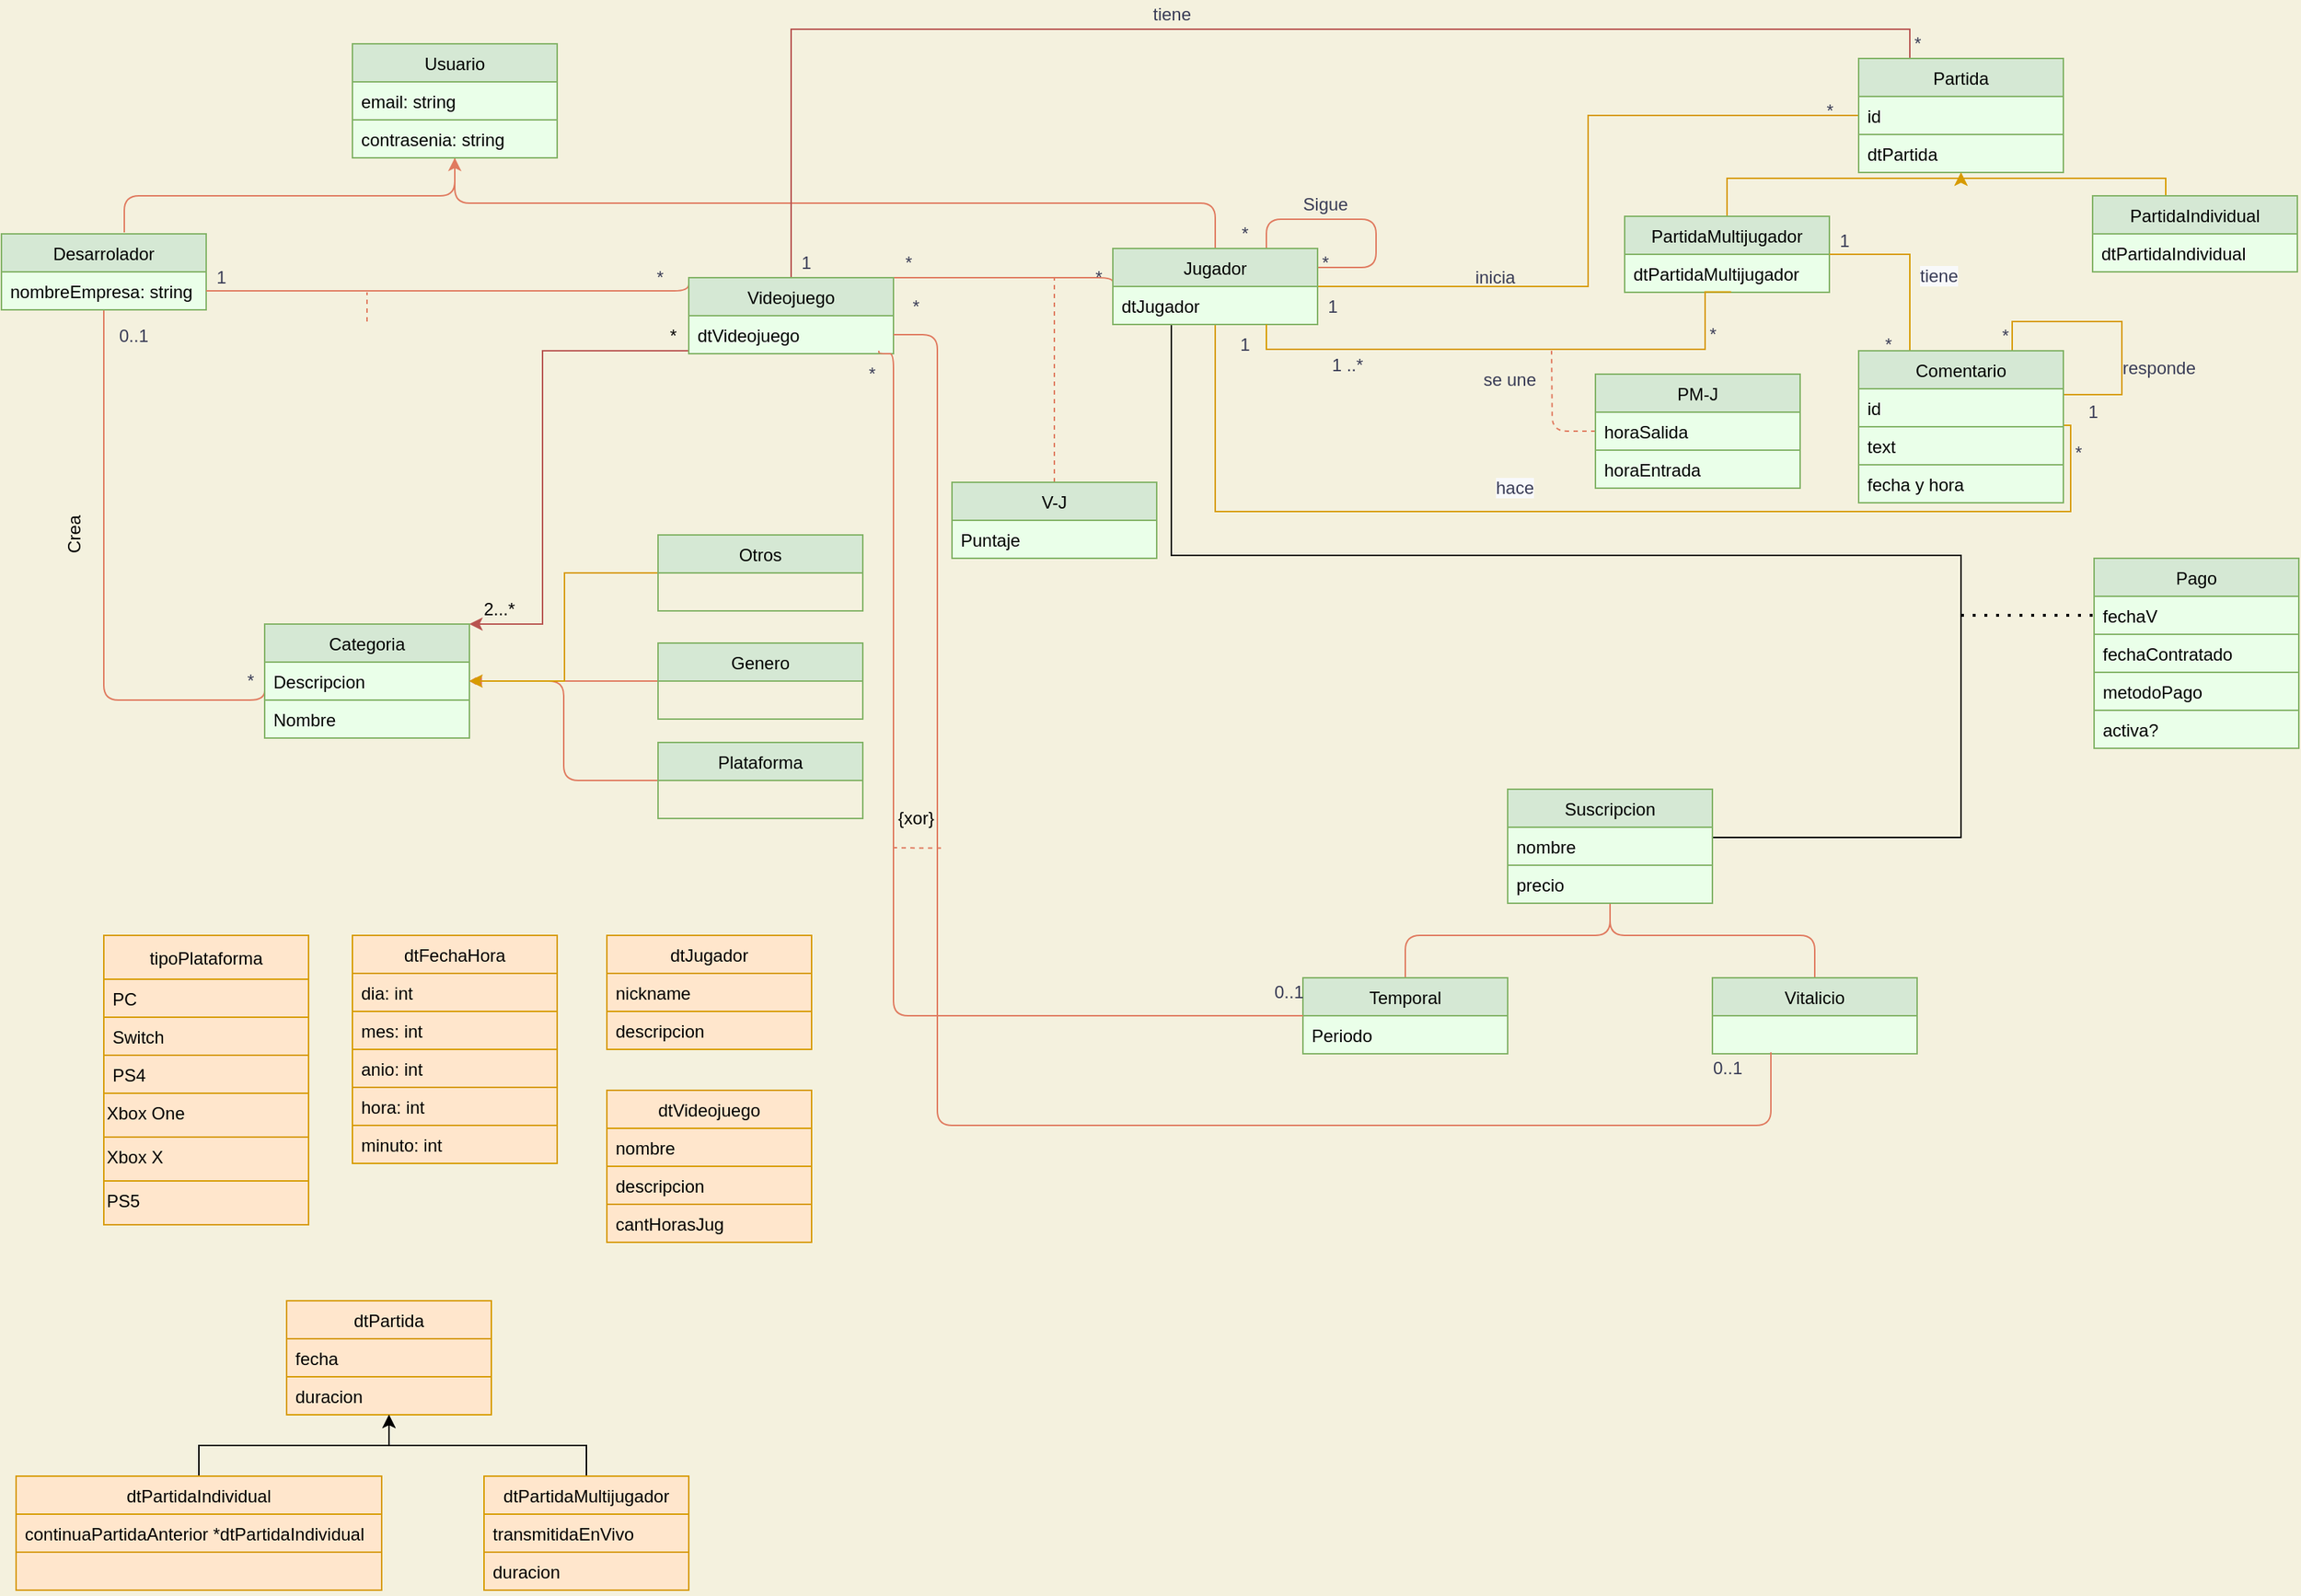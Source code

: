 <mxfile version="15.7.3" type="device"><diagram id="5rMK2NFQsByacrx3BSxv" name="Página-1"><mxGraphModel dx="1342" dy="2034" grid="1" gridSize="10" guides="1" tooltips="1" connect="1" arrows="1" fold="1" page="1" pageScale="1" pageWidth="827" pageHeight="1169" background="#F4F1DE" math="0" shadow="0"><root><mxCell id="0"/><mxCell id="1" parent="0"/><mxCell id="pQflvnEXA8_yFXpaHiAd-62" style="edgeStyle=orthogonalEdgeStyle;curved=0;rounded=1;sketch=0;orthogonalLoop=1;jettySize=auto;html=1;exitX=0.5;exitY=1;exitDx=0;exitDy=0;entryX=0.5;entryY=0;entryDx=0;entryDy=0;strokeColor=#E07A5F;fillColor=#F2CC8F;fontColor=#393C56;endArrow=none;endFill=0;" parent="1" source="pQflvnEXA8_yFXpaHiAd-64" target="pQflvnEXA8_yFXpaHiAd-70" edge="1"><mxGeometry relative="1" as="geometry"/></mxCell><mxCell id="pQflvnEXA8_yFXpaHiAd-63" style="edgeStyle=orthogonalEdgeStyle;curved=0;rounded=1;sketch=0;orthogonalLoop=1;jettySize=auto;html=1;exitX=0.5;exitY=1;exitDx=0;exitDy=0;entryX=0.6;entryY=-0.019;entryDx=0;entryDy=0;entryPerimeter=0;strokeColor=#E07A5F;fillColor=#F2CC8F;fontColor=#393C56;endArrow=none;endFill=0;startArrow=classic;startFill=1;" parent="1" source="pQflvnEXA8_yFXpaHiAd-64" target="pQflvnEXA8_yFXpaHiAd-73" edge="1"><mxGeometry relative="1" as="geometry"/></mxCell><mxCell id="pQflvnEXA8_yFXpaHiAd-64" value="Usuario" style="swimlane;fontStyle=0;childLayout=stackLayout;horizontal=1;startSize=26;fillColor=#d5e8d4;horizontalStack=0;resizeParent=1;resizeParentMax=0;resizeLast=0;collapsible=1;marginBottom=0;strokeColor=#82b366;" parent="1" vertex="1"><mxGeometry x="240" y="-70" width="140" height="78" as="geometry"/></mxCell><mxCell id="pQflvnEXA8_yFXpaHiAd-65" value="email: string" style="text;strokeColor=#82b366;fillColor=#EAFFE9;align=left;verticalAlign=top;spacingLeft=4;spacingRight=4;overflow=hidden;rotatable=0;points=[[0,0.5],[1,0.5]];portConstraint=eastwest;" parent="pQflvnEXA8_yFXpaHiAd-64" vertex="1"><mxGeometry y="26" width="140" height="26" as="geometry"/></mxCell><mxCell id="pQflvnEXA8_yFXpaHiAd-66" value="contrasenia: string" style="text;strokeColor=#82b366;fillColor=#EAFFE9;align=left;verticalAlign=top;spacingLeft=4;spacingRight=4;overflow=hidden;rotatable=0;points=[[0,0.5],[1,0.5]];portConstraint=eastwest;" parent="pQflvnEXA8_yFXpaHiAd-64" vertex="1"><mxGeometry y="52" width="140" height="26" as="geometry"/></mxCell><mxCell id="pQflvnEXA8_yFXpaHiAd-67" style="edgeStyle=orthogonalEdgeStyle;curved=0;rounded=1;sketch=0;orthogonalLoop=1;jettySize=auto;html=1;exitX=0.75;exitY=0;exitDx=0;exitDy=0;endArrow=none;endFill=0;strokeColor=#E07A5F;fillColor=#F2CC8F;fontColor=#393C56;entryX=1;entryY=0.25;entryDx=0;entryDy=0;" parent="1" source="pQflvnEXA8_yFXpaHiAd-70" target="pQflvnEXA8_yFXpaHiAd-70" edge="1"><mxGeometry relative="1" as="geometry"><mxPoint x="930" y="110" as="targetPoint"/><Array as="points"><mxPoint x="865" y="50"/><mxPoint x="940" y="50"/><mxPoint x="940" y="83"/></Array></mxGeometry></mxCell><mxCell id="pQflvnEXA8_yFXpaHiAd-68" style="edgeStyle=orthogonalEdgeStyle;curved=0;rounded=1;sketch=0;orthogonalLoop=1;jettySize=auto;html=1;exitX=0;exitY=0.5;exitDx=0;exitDy=0;entryX=1;entryY=0;entryDx=0;entryDy=0;endArrow=none;endFill=0;strokeColor=#E07A5F;fillColor=#F2CC8F;fontColor=#393C56;" parent="1" source="pQflvnEXA8_yFXpaHiAd-70" target="pQflvnEXA8_yFXpaHiAd-80" edge="1"><mxGeometry relative="1" as="geometry"><Array as="points"><mxPoint x="760" y="90"/></Array></mxGeometry></mxCell><mxCell id="pQflvnEXA8_yFXpaHiAd-69" style="edgeStyle=orthogonalEdgeStyle;rounded=0;orthogonalLoop=1;jettySize=auto;html=1;exitX=1;exitY=0.5;exitDx=0;exitDy=0;entryX=0;entryY=0.5;entryDx=0;entryDy=0;endArrow=none;endFill=0;fillColor=#ffe6cc;strokeColor=#d79b00;" parent="1" source="pQflvnEXA8_yFXpaHiAd-70" target="pQflvnEXA8_yFXpaHiAd-162" edge="1"><mxGeometry relative="1" as="geometry"/></mxCell><mxCell id="q4xxyjUoWypoRhEQTNxt-4" style="edgeStyle=orthogonalEdgeStyle;rounded=0;orthogonalLoop=1;jettySize=auto;html=1;exitX=0.5;exitY=1;exitDx=0;exitDy=0;entryX=0.536;entryY=0.962;entryDx=0;entryDy=0;entryPerimeter=0;endArrow=none;endFill=0;fillColor=#ffe6cc;strokeColor=#d79b00;" parent="1" source="pQflvnEXA8_yFXpaHiAd-70" target="q4xxyjUoWypoRhEQTNxt-3" edge="1"><mxGeometry relative="1" as="geometry"><Array as="points"><mxPoint x="830" y="250"/><mxPoint x="1415" y="250"/><mxPoint x="1415" y="191"/></Array></mxGeometry></mxCell><mxCell id="UYfltj7McCvAa2ogzKy0-1" style="edgeStyle=orthogonalEdgeStyle;rounded=0;orthogonalLoop=1;jettySize=auto;html=1;exitX=0;exitY=1;exitDx=0;exitDy=0;entryX=1;entryY=0.25;entryDx=0;entryDy=0;endArrow=none;endFill=0;" parent="1" source="pQflvnEXA8_yFXpaHiAd-70" target="pQflvnEXA8_yFXpaHiAd-120" edge="1"><mxGeometry relative="1" as="geometry"><Array as="points"><mxPoint x="800" y="122"/><mxPoint x="800" y="280"/><mxPoint x="1340" y="280"/><mxPoint x="1340" y="473"/></Array></mxGeometry></mxCell><mxCell id="pQflvnEXA8_yFXpaHiAd-70" value="Jugador" style="swimlane;fontStyle=0;childLayout=stackLayout;horizontal=1;startSize=26;fillColor=#d5e8d4;horizontalStack=0;resizeParent=1;resizeParentMax=0;resizeLast=0;collapsible=1;marginBottom=0;strokeColor=#82b366;" parent="1" vertex="1"><mxGeometry x="760" y="70" width="140" height="52" as="geometry"/></mxCell><mxCell id="pQflvnEXA8_yFXpaHiAd-71" value="dtJugador" style="text;strokeColor=#82b366;fillColor=#EAFFE9;align=left;verticalAlign=top;spacingLeft=4;spacingRight=4;overflow=hidden;rotatable=0;points=[[0,0.5],[1,0.5]];portConstraint=eastwest;" parent="pQflvnEXA8_yFXpaHiAd-70" vertex="1"><mxGeometry y="26" width="140" height="26" as="geometry"/></mxCell><mxCell id="pQflvnEXA8_yFXpaHiAd-72" style="edgeStyle=orthogonalEdgeStyle;curved=0;rounded=1;sketch=0;orthogonalLoop=1;jettySize=auto;html=1;exitX=0.5;exitY=1;exitDx=0;exitDy=0;endArrow=none;endFill=0;strokeColor=#E07A5F;fillColor=#F2CC8F;fontColor=#393C56;entryX=0;entryY=0.5;entryDx=0;entryDy=0;" parent="1" source="pQflvnEXA8_yFXpaHiAd-73" target="pQflvnEXA8_yFXpaHiAd-84" edge="1"><mxGeometry relative="1" as="geometry"><mxPoint x="420" y="420" as="targetPoint"/><Array as="points"><mxPoint x="70" y="379"/></Array></mxGeometry></mxCell><mxCell id="pQflvnEXA8_yFXpaHiAd-73" value="Desarrolador" style="swimlane;fontStyle=0;childLayout=stackLayout;horizontal=1;startSize=26;fillColor=#d5e8d4;horizontalStack=0;resizeParent=1;resizeParentMax=0;resizeLast=0;collapsible=1;marginBottom=0;strokeColor=#82b366;" parent="1" vertex="1"><mxGeometry y="60" width="140" height="52" as="geometry"/></mxCell><mxCell id="pQflvnEXA8_yFXpaHiAd-74" value="nombreEmpresa: string" style="text;strokeColor=#82b366;fillColor=#EAFFE9;align=left;verticalAlign=top;spacingLeft=4;spacingRight=4;overflow=hidden;rotatable=0;points=[[0,0.5],[1,0.5]];portConstraint=eastwest;" parent="pQflvnEXA8_yFXpaHiAd-73" vertex="1"><mxGeometry y="26" width="140" height="26" as="geometry"/></mxCell><mxCell id="pQflvnEXA8_yFXpaHiAd-78" style="edgeStyle=orthogonalEdgeStyle;curved=0;rounded=1;sketch=0;orthogonalLoop=1;jettySize=auto;html=1;exitX=0;exitY=0;exitDx=0;exitDy=0;entryX=1;entryY=0.75;entryDx=0;entryDy=0;endArrow=none;endFill=0;strokeColor=#E07A5F;fillColor=#F2CC8F;fontColor=#393C56;" parent="1" source="pQflvnEXA8_yFXpaHiAd-80" target="pQflvnEXA8_yFXpaHiAd-73" edge="1"><mxGeometry relative="1" as="geometry"><Array as="points"><mxPoint x="470" y="99"/></Array></mxGeometry></mxCell><mxCell id="pQflvnEXA8_yFXpaHiAd-79" style="edgeStyle=orthogonalEdgeStyle;rounded=0;orthogonalLoop=1;jettySize=auto;html=1;exitX=0.5;exitY=0;exitDx=0;exitDy=0;entryX=0.25;entryY=0;entryDx=0;entryDy=0;endArrow=none;endFill=0;fillColor=#f8cecc;strokeColor=#b85450;" parent="1" source="pQflvnEXA8_yFXpaHiAd-80" target="pQflvnEXA8_yFXpaHiAd-161" edge="1"><mxGeometry relative="1" as="geometry"/></mxCell><mxCell id="Cc7b-OdbwVU4yHUBienU-4" style="edgeStyle=orthogonalEdgeStyle;rounded=0;orthogonalLoop=1;jettySize=auto;html=1;exitX=0;exitY=1;exitDx=0;exitDy=0;entryX=1;entryY=0;entryDx=0;entryDy=0;fillColor=#f8cecc;strokeColor=#b85450;" parent="1" source="pQflvnEXA8_yFXpaHiAd-80" target="pQflvnEXA8_yFXpaHiAd-83" edge="1"><mxGeometry relative="1" as="geometry"><Array as="points"><mxPoint x="470" y="140"/><mxPoint x="370" y="140"/><mxPoint x="370" y="327"/></Array></mxGeometry></mxCell><mxCell id="pQflvnEXA8_yFXpaHiAd-80" value="Videojuego" style="swimlane;fontStyle=0;childLayout=stackLayout;horizontal=1;startSize=26;fillColor=#d5e8d4;horizontalStack=0;resizeParent=1;resizeParentMax=0;resizeLast=0;collapsible=1;marginBottom=0;strokeColor=#82b366;" parent="1" vertex="1"><mxGeometry x="470" y="90" width="140" height="52" as="geometry"/></mxCell><mxCell id="pQflvnEXA8_yFXpaHiAd-81" value="dtVideojuego" style="text;strokeColor=#82b366;fillColor=#EAFFE9;align=left;verticalAlign=top;spacingLeft=4;spacingRight=4;overflow=hidden;rotatable=0;points=[[0,0.5],[1,0.5]];portConstraint=eastwest;" parent="pQflvnEXA8_yFXpaHiAd-80" vertex="1"><mxGeometry y="26" width="140" height="26" as="geometry"/></mxCell><mxCell id="pQflvnEXA8_yFXpaHiAd-83" value="Categoria" style="swimlane;fontStyle=0;childLayout=stackLayout;horizontal=1;startSize=26;fillColor=#d5e8d4;horizontalStack=0;resizeParent=1;resizeParentMax=0;resizeLast=0;collapsible=1;marginBottom=0;strokeColor=#82b366;" parent="1" vertex="1"><mxGeometry x="180" y="327" width="140" height="78" as="geometry"/></mxCell><mxCell id="pQflvnEXA8_yFXpaHiAd-84" value="Descripcion" style="text;strokeColor=#82b366;fillColor=#EAFFE9;align=left;verticalAlign=top;spacingLeft=4;spacingRight=4;overflow=hidden;rotatable=0;points=[[0,0.5],[1,0.5]];portConstraint=eastwest;" parent="pQflvnEXA8_yFXpaHiAd-83" vertex="1"><mxGeometry y="26" width="140" height="26" as="geometry"/></mxCell><mxCell id="pQflvnEXA8_yFXpaHiAd-85" value="Nombre" style="text;strokeColor=#82b366;fillColor=#EAFFE9;align=left;verticalAlign=top;spacingLeft=4;spacingRight=4;overflow=hidden;rotatable=0;points=[[0,0.5],[1,0.5]];portConstraint=eastwest;" parent="pQflvnEXA8_yFXpaHiAd-83" vertex="1"><mxGeometry y="52" width="140" height="26" as="geometry"/></mxCell><mxCell id="pQflvnEXA8_yFXpaHiAd-88" style="edgeStyle=orthogonalEdgeStyle;curved=0;rounded=1;sketch=0;orthogonalLoop=1;jettySize=auto;html=1;exitX=0;exitY=0.5;exitDx=0;exitDy=0;endArrow=diamondThin;endFill=1;strokeColor=#E07A5F;fillColor=#F2CC8F;fontColor=#393C56;entryX=1;entryY=0.5;entryDx=0;entryDy=0;" parent="1" source="pQflvnEXA8_yFXpaHiAd-89" target="pQflvnEXA8_yFXpaHiAd-83" edge="1"><mxGeometry relative="1" as="geometry"><mxPoint x="450" y="450" as="targetPoint"/></mxGeometry></mxCell><mxCell id="pQflvnEXA8_yFXpaHiAd-89" value="Genero" style="swimlane;fontStyle=0;childLayout=stackLayout;horizontal=1;startSize=26;fillColor=#d5e8d4;horizontalStack=0;resizeParent=1;resizeParentMax=0;resizeLast=0;collapsible=1;marginBottom=0;strokeColor=#82b366;" parent="1" vertex="1"><mxGeometry x="449" y="340" width="140" height="52" as="geometry"/></mxCell><mxCell id="pQflvnEXA8_yFXpaHiAd-90" style="edgeStyle=orthogonalEdgeStyle;curved=0;rounded=1;sketch=0;orthogonalLoop=1;jettySize=auto;html=1;exitX=0;exitY=0.5;exitDx=0;exitDy=0;entryX=1;entryY=0.5;entryDx=0;entryDy=0;endArrow=block;endFill=1;strokeColor=#E07A5F;fillColor=#F2CC8F;fontColor=#393C56;" parent="1" source="pQflvnEXA8_yFXpaHiAd-91" target="pQflvnEXA8_yFXpaHiAd-84" edge="1"><mxGeometry relative="1" as="geometry"/></mxCell><mxCell id="pQflvnEXA8_yFXpaHiAd-91" value="Plataforma" style="swimlane;fontStyle=0;childLayout=stackLayout;horizontal=1;startSize=26;fillColor=#d5e8d4;horizontalStack=0;resizeParent=1;resizeParentMax=0;resizeLast=0;collapsible=1;marginBottom=0;strokeColor=#82b366;" parent="1" vertex="1"><mxGeometry x="449" y="408" width="140" height="52" as="geometry"/></mxCell><mxCell id="pQflvnEXA8_yFXpaHiAd-92" value="0..1" style="text;html=1;align=center;verticalAlign=middle;resizable=0;points=[];autosize=1;fontColor=#393C56;" parent="1" vertex="1"><mxGeometry x="70" y="120" width="40" height="20" as="geometry"/></mxCell><mxCell id="pQflvnEXA8_yFXpaHiAd-101" value="1" style="text;html=1;align=center;verticalAlign=middle;resizable=0;points=[];autosize=1;fontColor=#393C56;" parent="1" vertex="1"><mxGeometry x="140" y="80" width="20" height="20" as="geometry"/></mxCell><mxCell id="pQflvnEXA8_yFXpaHiAd-102" value="*" style="text;html=1;align=center;verticalAlign=middle;resizable=0;points=[];autosize=1;fontColor=#393C56;" parent="1" vertex="1"><mxGeometry x="440" y="80" width="20" height="20" as="geometry"/></mxCell><mxCell id="pQflvnEXA8_yFXpaHiAd-103" style="edgeStyle=orthogonalEdgeStyle;curved=0;rounded=1;sketch=0;orthogonalLoop=1;jettySize=auto;html=1;exitX=0.5;exitY=0;exitDx=0;exitDy=0;endArrow=none;endFill=0;strokeColor=#E07A5F;fillColor=#F2CC8F;fontColor=#393C56;dashed=1;" parent="1" edge="1"><mxGeometry relative="1" as="geometry"><mxPoint x="250" y="100" as="targetPoint"/><mxPoint x="250" y="120" as="sourcePoint"/></mxGeometry></mxCell><mxCell id="pQflvnEXA8_yFXpaHiAd-107" value="*" style="text;html=1;align=center;verticalAlign=middle;resizable=0;points=[];autosize=1;fontColor=#393C56;" parent="1" vertex="1"><mxGeometry x="160" y="356" width="20" height="20" as="geometry"/></mxCell><mxCell id="pQflvnEXA8_yFXpaHiAd-110" value="*" style="text;html=1;align=center;verticalAlign=middle;resizable=0;points=[];autosize=1;fontColor=#393C56;" parent="1" vertex="1"><mxGeometry x="840" y="50" width="20" height="20" as="geometry"/></mxCell><mxCell id="pQflvnEXA8_yFXpaHiAd-111" value="*" style="text;html=1;align=center;verticalAlign=middle;resizable=0;points=[];autosize=1;fontColor=#393C56;" parent="1" vertex="1"><mxGeometry x="895" y="70" width="20" height="20" as="geometry"/></mxCell><mxCell id="pQflvnEXA8_yFXpaHiAd-112" value="Sigue" style="text;html=1;align=center;verticalAlign=middle;resizable=0;points=[];autosize=1;fontColor=#393C56;" parent="1" vertex="1"><mxGeometry x="880" y="30" width="50" height="20" as="geometry"/></mxCell><mxCell id="pQflvnEXA8_yFXpaHiAd-113" style="edgeStyle=orthogonalEdgeStyle;curved=0;rounded=1;sketch=0;orthogonalLoop=1;jettySize=auto;html=1;exitX=0.5;exitY=0;exitDx=0;exitDy=0;entryX=0.5;entryY=1;entryDx=0;entryDy=0;endArrow=none;endFill=0;strokeColor=#E07A5F;fillColor=#F2CC8F;fontColor=#393C56;" parent="1" source="pQflvnEXA8_yFXpaHiAd-114" target="pQflvnEXA8_yFXpaHiAd-120" edge="1"><mxGeometry relative="1" as="geometry"><Array as="points"><mxPoint x="960" y="540"/><mxPoint x="1100" y="540"/></Array></mxGeometry></mxCell><mxCell id="pQflvnEXA8_yFXpaHiAd-114" value="Temporal" style="swimlane;fontStyle=0;childLayout=stackLayout;horizontal=1;startSize=26;fillColor=#d5e8d4;horizontalStack=0;resizeParent=1;resizeParentMax=0;resizeLast=0;collapsible=1;marginBottom=0;strokeColor=#82b366;" parent="1" vertex="1"><mxGeometry x="890" y="569" width="140" height="52" as="geometry"/></mxCell><mxCell id="pQflvnEXA8_yFXpaHiAd-116" value="Periodo" style="text;strokeColor=#82b366;fillColor=#EAFFE9;align=left;verticalAlign=top;spacingLeft=4;spacingRight=4;overflow=hidden;rotatable=0;points=[[0,0.5],[1,0.5]];portConstraint=eastwest;" parent="pQflvnEXA8_yFXpaHiAd-114" vertex="1"><mxGeometry y="26" width="140" height="26" as="geometry"/></mxCell><mxCell id="pQflvnEXA8_yFXpaHiAd-117" style="edgeStyle=orthogonalEdgeStyle;curved=0;rounded=1;sketch=0;orthogonalLoop=1;jettySize=auto;html=1;exitX=0.5;exitY=0;exitDx=0;exitDy=0;endArrow=block;endFill=1;strokeColor=#E07A5F;fillColor=#F2CC8F;fontColor=#393C56;" parent="1" source="pQflvnEXA8_yFXpaHiAd-118" edge="1"><mxGeometry relative="1" as="geometry"><mxPoint x="1100" y="509" as="targetPoint"/><Array as="points"><mxPoint x="1240" y="540"/><mxPoint x="1100" y="540"/></Array></mxGeometry></mxCell><mxCell id="pQflvnEXA8_yFXpaHiAd-118" value="Vitalicio" style="swimlane;fontStyle=0;childLayout=stackLayout;horizontal=1;startSize=26;fillColor=#d5e8d4;horizontalStack=0;resizeParent=1;resizeParentMax=0;resizeLast=0;collapsible=1;marginBottom=0;strokeColor=#82b366;" parent="1" vertex="1"><mxGeometry x="1170" y="569" width="140" height="52" as="geometry"/></mxCell><mxCell id="pQflvnEXA8_yFXpaHiAd-119" value="" style="text;strokeColor=#82b366;fillColor=#EAFFE9;align=left;verticalAlign=top;spacingLeft=4;spacingRight=4;overflow=hidden;rotatable=0;points=[[0,0.5],[1,0.5]];portConstraint=eastwest;" parent="pQflvnEXA8_yFXpaHiAd-118" vertex="1"><mxGeometry y="26" width="140" height="26" as="geometry"/></mxCell><mxCell id="pQflvnEXA8_yFXpaHiAd-120" value="Suscripcion" style="swimlane;fontStyle=0;childLayout=stackLayout;horizontal=1;startSize=26;fillColor=#d5e8d4;horizontalStack=0;resizeParent=1;resizeParentMax=0;resizeLast=0;collapsible=1;marginBottom=0;strokeColor=#82b366;" parent="1" vertex="1"><mxGeometry x="1030" y="440" width="140" height="78" as="geometry"/></mxCell><mxCell id="pQflvnEXA8_yFXpaHiAd-121" value="nombre" style="text;strokeColor=#82b366;fillColor=#EAFFE9;align=left;verticalAlign=top;spacingLeft=4;spacingRight=4;overflow=hidden;rotatable=0;points=[[0,0.5],[1,0.5]];portConstraint=eastwest;" parent="pQflvnEXA8_yFXpaHiAd-120" vertex="1"><mxGeometry y="26" width="140" height="26" as="geometry"/></mxCell><mxCell id="UYfltj7McCvAa2ogzKy0-13" value="precio" style="text;strokeColor=#82b366;fillColor=#EAFFE9;align=left;verticalAlign=top;spacingLeft=4;spacingRight=4;overflow=hidden;rotatable=0;points=[[0,0.5],[1,0.5]];portConstraint=eastwest;" parent="pQflvnEXA8_yFXpaHiAd-120" vertex="1"><mxGeometry y="52" width="140" height="26" as="geometry"/></mxCell><mxCell id="pQflvnEXA8_yFXpaHiAd-122" value="*" style="text;html=1;align=center;verticalAlign=middle;resizable=0;points=[];autosize=1;fontColor=#393C56;" parent="1" vertex="1"><mxGeometry x="610" y="70" width="20" height="20" as="geometry"/></mxCell><mxCell id="pQflvnEXA8_yFXpaHiAd-123" value="*" style="text;html=1;align=center;verticalAlign=middle;resizable=0;points=[];autosize=1;fontColor=#393C56;" parent="1" vertex="1"><mxGeometry x="740" y="80" width="20" height="20" as="geometry"/></mxCell><mxCell id="pQflvnEXA8_yFXpaHiAd-124" style="edgeStyle=orthogonalEdgeStyle;curved=0;rounded=1;sketch=0;orthogonalLoop=1;jettySize=auto;html=1;exitX=0.5;exitY=0;exitDx=0;exitDy=0;endArrow=none;endFill=0;strokeColor=#E07A5F;fillColor=#F2CC8F;fontColor=#393C56;dashed=1;" parent="1" source="pQflvnEXA8_yFXpaHiAd-127" edge="1"><mxGeometry relative="1" as="geometry"><mxPoint x="720" y="90" as="targetPoint"/><Array as="points"><mxPoint x="720" y="90"/></Array></mxGeometry></mxCell><mxCell id="pQflvnEXA8_yFXpaHiAd-125" style="edgeStyle=orthogonalEdgeStyle;curved=0;rounded=1;sketch=0;orthogonalLoop=1;jettySize=auto;html=1;entryX=0;entryY=0.5;entryDx=0;entryDy=0;endArrow=none;endFill=0;strokeColor=#E07A5F;fillColor=#F2CC8F;fontColor=#393C56;" parent="1" target="pQflvnEXA8_yFXpaHiAd-114" edge="1"><mxGeometry relative="1" as="geometry"><mxPoint x="600" y="140" as="sourcePoint"/><Array as="points"><mxPoint x="610" y="142"/><mxPoint x="610" y="595"/></Array></mxGeometry></mxCell><mxCell id="pQflvnEXA8_yFXpaHiAd-126" style="edgeStyle=orthogonalEdgeStyle;curved=0;rounded=1;sketch=0;orthogonalLoop=1;jettySize=auto;html=1;exitX=1;exitY=0.75;exitDx=0;exitDy=0;endArrow=none;endFill=0;strokeColor=#E07A5F;fillColor=#F2CC8F;fontColor=#393C56;" parent="1" source="pQflvnEXA8_yFXpaHiAd-80" edge="1"><mxGeometry relative="1" as="geometry"><mxPoint x="1210" y="620" as="targetPoint"/><Array as="points"><mxPoint x="640" y="129"/><mxPoint x="640" y="670"/><mxPoint x="1210" y="670"/><mxPoint x="1210" y="621"/></Array></mxGeometry></mxCell><mxCell id="pQflvnEXA8_yFXpaHiAd-127" value="V-J" style="swimlane;fontStyle=0;childLayout=stackLayout;horizontal=1;startSize=26;fillColor=#d5e8d4;horizontalStack=0;resizeParent=1;resizeParentMax=0;resizeLast=0;collapsible=1;marginBottom=0;strokeColor=#82b366;" parent="1" vertex="1"><mxGeometry x="650" y="230" width="140" height="52" as="geometry"/></mxCell><mxCell id="pQflvnEXA8_yFXpaHiAd-128" value="Puntaje" style="text;strokeColor=#82b366;fillColor=#EAFFE9;align=left;verticalAlign=top;spacingLeft=4;spacingRight=4;overflow=hidden;rotatable=0;points=[[0,0.5],[1,0.5]];portConstraint=eastwest;" parent="pQflvnEXA8_yFXpaHiAd-127" vertex="1"><mxGeometry y="26" width="140" height="26" as="geometry"/></mxCell><mxCell id="pQflvnEXA8_yFXpaHiAd-129" value="*" style="text;html=1;align=center;verticalAlign=middle;resizable=0;points=[];autosize=1;fontColor=#393C56;" parent="1" vertex="1"><mxGeometry x="615" y="100" width="20" height="20" as="geometry"/></mxCell><mxCell id="pQflvnEXA8_yFXpaHiAd-130" value="0..1" style="text;html=1;align=center;verticalAlign=middle;resizable=0;points=[];autosize=1;fontColor=#393C56;" parent="1" vertex="1"><mxGeometry x="860" y="569" width="40" height="20" as="geometry"/></mxCell><mxCell id="pQflvnEXA8_yFXpaHiAd-131" value="*" style="text;html=1;align=center;verticalAlign=middle;resizable=0;points=[];autosize=1;fontColor=#393C56;" parent="1" vertex="1"><mxGeometry x="585" y="146" width="20" height="20" as="geometry"/></mxCell><mxCell id="pQflvnEXA8_yFXpaHiAd-132" value="0..1" style="text;html=1;align=center;verticalAlign=middle;resizable=0;points=[];autosize=1;fontColor=#393C56;" parent="1" vertex="1"><mxGeometry x="1160" y="621" width="40" height="20" as="geometry"/></mxCell><mxCell id="pQflvnEXA8_yFXpaHiAd-145" value="tipoPlataforma" style="swimlane;fontStyle=0;childLayout=stackLayout;horizontal=1;startSize=30;fillColor=#ffe6cc;horizontalStack=0;resizeParent=1;resizeParentMax=0;resizeLast=0;collapsible=1;marginBottom=0;strokeColor=#d79b00;" parent="1" vertex="1"><mxGeometry x="70" y="540" width="140" height="198" as="geometry"/></mxCell><mxCell id="pQflvnEXA8_yFXpaHiAd-146" value="PC" style="text;strokeColor=#d79b00;fillColor=#ffe6cc;align=left;verticalAlign=top;spacingLeft=4;spacingRight=4;overflow=hidden;rotatable=0;points=[[0,0.5],[1,0.5]];portConstraint=eastwest;" parent="pQflvnEXA8_yFXpaHiAd-145" vertex="1"><mxGeometry y="30" width="140" height="26" as="geometry"/></mxCell><mxCell id="pQflvnEXA8_yFXpaHiAd-147" value="Switch" style="text;strokeColor=#d79b00;fillColor=#ffe6cc;align=left;verticalAlign=top;spacingLeft=4;spacingRight=4;overflow=hidden;rotatable=0;points=[[0,0.5],[1,0.5]];portConstraint=eastwest;" parent="pQflvnEXA8_yFXpaHiAd-145" vertex="1"><mxGeometry y="56" width="140" height="26" as="geometry"/></mxCell><mxCell id="pQflvnEXA8_yFXpaHiAd-148" value="PS4" style="text;strokeColor=#d79b00;fillColor=#ffe6cc;align=left;verticalAlign=top;spacingLeft=4;spacingRight=4;overflow=hidden;rotatable=0;points=[[0,0.5],[1,0.5]];portConstraint=eastwest;" parent="pQflvnEXA8_yFXpaHiAd-145" vertex="1"><mxGeometry y="82" width="140" height="26" as="geometry"/></mxCell><mxCell id="pQflvnEXA8_yFXpaHiAd-149" value="&lt;font face=&quot;helvetica&quot;&gt;Xbox One&lt;/font&gt;" style="text;whiteSpace=wrap;html=1;fillColor=#ffe6cc;strokeColor=#d79b00;" parent="pQflvnEXA8_yFXpaHiAd-145" vertex="1"><mxGeometry y="108" width="140" height="30" as="geometry"/></mxCell><mxCell id="pQflvnEXA8_yFXpaHiAd-150" value="&lt;font face=&quot;helvetica&quot;&gt;Xbox X&lt;/font&gt;" style="text;whiteSpace=wrap;html=1;fillColor=#ffe6cc;strokeColor=#d79b00;" parent="pQflvnEXA8_yFXpaHiAd-145" vertex="1"><mxGeometry y="138" width="140" height="30" as="geometry"/></mxCell><mxCell id="pQflvnEXA8_yFXpaHiAd-151" value="&lt;font face=&quot;helvetica&quot;&gt;PS5&lt;/font&gt;" style="text;whiteSpace=wrap;html=1;fillColor=#ffe6cc;strokeColor=#d79b00;" parent="pQflvnEXA8_yFXpaHiAd-145" vertex="1"><mxGeometry y="168" width="140" height="30" as="geometry"/></mxCell><mxCell id="pQflvnEXA8_yFXpaHiAd-152" value="dtFechaHora" style="swimlane;fontStyle=0;childLayout=stackLayout;horizontal=1;startSize=26;fillColor=#ffe6cc;horizontalStack=0;resizeParent=1;resizeParentMax=0;resizeLast=0;collapsible=1;marginBottom=0;strokeColor=#d79b00;" parent="1" vertex="1"><mxGeometry x="240" y="540" width="140" height="156" as="geometry"/></mxCell><mxCell id="pQflvnEXA8_yFXpaHiAd-153" value="dia: int" style="text;strokeColor=#d79b00;fillColor=#ffe6cc;align=left;verticalAlign=top;spacingLeft=4;spacingRight=4;overflow=hidden;rotatable=0;points=[[0,0.5],[1,0.5]];portConstraint=eastwest;" parent="pQflvnEXA8_yFXpaHiAd-152" vertex="1"><mxGeometry y="26" width="140" height="26" as="geometry"/></mxCell><mxCell id="pQflvnEXA8_yFXpaHiAd-154" value="mes: int" style="text;strokeColor=#d79b00;fillColor=#ffe6cc;align=left;verticalAlign=top;spacingLeft=4;spacingRight=4;overflow=hidden;rotatable=0;points=[[0,0.5],[1,0.5]];portConstraint=eastwest;" parent="pQflvnEXA8_yFXpaHiAd-152" vertex="1"><mxGeometry y="52" width="140" height="26" as="geometry"/></mxCell><mxCell id="pQflvnEXA8_yFXpaHiAd-155" value="anio: int" style="text;strokeColor=#d79b00;fillColor=#ffe6cc;align=left;verticalAlign=top;spacingLeft=4;spacingRight=4;overflow=hidden;rotatable=0;points=[[0,0.5],[1,0.5]];portConstraint=eastwest;" parent="pQflvnEXA8_yFXpaHiAd-152" vertex="1"><mxGeometry y="78" width="140" height="26" as="geometry"/></mxCell><mxCell id="pQflvnEXA8_yFXpaHiAd-156" value="hora: int" style="text;strokeColor=#d79b00;fillColor=#ffe6cc;align=left;verticalAlign=top;spacingLeft=4;spacingRight=4;overflow=hidden;rotatable=0;points=[[0,0.5],[1,0.5]];portConstraint=eastwest;" parent="pQflvnEXA8_yFXpaHiAd-152" vertex="1"><mxGeometry y="104" width="140" height="26" as="geometry"/></mxCell><mxCell id="pQflvnEXA8_yFXpaHiAd-157" value="minuto: int" style="text;strokeColor=#d79b00;fillColor=#ffe6cc;align=left;verticalAlign=top;spacingLeft=4;spacingRight=4;overflow=hidden;rotatable=0;points=[[0,0.5],[1,0.5]];portConstraint=eastwest;" parent="pQflvnEXA8_yFXpaHiAd-152" vertex="1"><mxGeometry y="130" width="140" height="26" as="geometry"/></mxCell><mxCell id="pQflvnEXA8_yFXpaHiAd-159" value="{xor}" style="text;html=1;resizable=0;autosize=1;align=center;verticalAlign=middle;points=[];fillColor=none;strokeColor=none;rounded=0;" parent="1" vertex="1"><mxGeometry x="605" y="450" width="40" height="20" as="geometry"/></mxCell><mxCell id="pQflvnEXA8_yFXpaHiAd-160" style="edgeStyle=orthogonalEdgeStyle;curved=0;rounded=1;sketch=0;orthogonalLoop=1;jettySize=auto;html=1;dashed=1;endArrow=none;endFill=0;strokeColor=#E07A5F;fillColor=#F2CC8F;fontColor=#393C56;" parent="1" edge="1"><mxGeometry relative="1" as="geometry"><mxPoint x="607.5" y="480" as="targetPoint"/><Array as="points"><mxPoint x="632.5" y="480.25"/><mxPoint x="632.5" y="480.25"/></Array><mxPoint x="642.5" y="480.25" as="sourcePoint"/></mxGeometry></mxCell><mxCell id="pQflvnEXA8_yFXpaHiAd-161" value="Partida" style="swimlane;fontStyle=0;childLayout=stackLayout;horizontal=1;startSize=26;fillColor=#d5e8d4;horizontalStack=0;resizeParent=1;resizeParentMax=0;resizeLast=0;collapsible=1;marginBottom=0;strokeColor=#82b366;" parent="1" vertex="1"><mxGeometry x="1270" y="-60" width="140" height="78" as="geometry"/></mxCell><mxCell id="pQflvnEXA8_yFXpaHiAd-162" value="id" style="text;strokeColor=#82b366;fillColor=#EAFFE9;align=left;verticalAlign=top;spacingLeft=4;spacingRight=4;overflow=hidden;rotatable=0;points=[[0,0.5],[1,0.5]];portConstraint=eastwest;" parent="pQflvnEXA8_yFXpaHiAd-161" vertex="1"><mxGeometry y="26" width="140" height="26" as="geometry"/></mxCell><mxCell id="DqvQMbpk38vWsmoFTZkw-3" value="dtPartida" style="text;strokeColor=#82b366;fillColor=#EAFFE9;align=left;verticalAlign=top;spacingLeft=4;spacingRight=4;overflow=hidden;rotatable=0;points=[[0,0.5],[1,0.5]];portConstraint=eastwest;" parent="pQflvnEXA8_yFXpaHiAd-161" vertex="1"><mxGeometry y="52" width="140" height="26" as="geometry"/></mxCell><mxCell id="pQflvnEXA8_yFXpaHiAd-163" style="edgeStyle=orthogonalEdgeStyle;rounded=0;orthogonalLoop=1;jettySize=auto;html=1;exitX=0.5;exitY=0;exitDx=0;exitDy=0;entryX=0.5;entryY=1;entryDx=0;entryDy=0;endArrow=classic;endFill=1;fillColor=#ffe6cc;strokeColor=#d79b00;" parent="1" source="pQflvnEXA8_yFXpaHiAd-164" target="pQflvnEXA8_yFXpaHiAd-161" edge="1"><mxGeometry relative="1" as="geometry"><Array as="points"><mxPoint x="1180" y="22"/><mxPoint x="1340" y="22"/></Array></mxGeometry></mxCell><mxCell id="pQflvnEXA8_yFXpaHiAd-164" value="PartidaMultijugador" style="swimlane;fontStyle=0;childLayout=stackLayout;horizontal=1;startSize=26;fillColor=#d5e8d4;horizontalStack=0;resizeParent=1;resizeParentMax=0;resizeLast=0;collapsible=1;marginBottom=0;strokeColor=#82b366;" parent="1" vertex="1"><mxGeometry x="1110" y="48" width="140" height="52" as="geometry"/></mxCell><mxCell id="pQflvnEXA8_yFXpaHiAd-165" value="dtPartidaMultijugador" style="text;strokeColor=#82b366;fillColor=#EAFFE9;align=left;verticalAlign=top;spacingLeft=4;spacingRight=4;overflow=hidden;rotatable=0;points=[[0,0.5],[1,0.5]];portConstraint=eastwest;" parent="pQflvnEXA8_yFXpaHiAd-164" vertex="1"><mxGeometry y="26" width="140" height="26" as="geometry"/></mxCell><mxCell id="pQflvnEXA8_yFXpaHiAd-166" style="edgeStyle=orthogonalEdgeStyle;rounded=0;orthogonalLoop=1;jettySize=auto;html=1;exitX=0.5;exitY=0;exitDx=0;exitDy=0;entryX=0.5;entryY=1;entryDx=0;entryDy=0;endArrow=classic;endFill=1;fillColor=#ffe6cc;strokeColor=#d79b00;" parent="1" source="pQflvnEXA8_yFXpaHiAd-167" target="pQflvnEXA8_yFXpaHiAd-161" edge="1"><mxGeometry relative="1" as="geometry"><Array as="points"><mxPoint x="1480" y="22"/><mxPoint x="1340" y="22"/></Array></mxGeometry></mxCell><mxCell id="pQflvnEXA8_yFXpaHiAd-167" value="PartidaIndividual" style="swimlane;fontStyle=0;childLayout=stackLayout;horizontal=1;startSize=26;fillColor=#d5e8d4;horizontalStack=0;resizeParent=1;resizeParentMax=0;resizeLast=0;collapsible=1;marginBottom=0;strokeColor=#82b366;" parent="1" vertex="1"><mxGeometry x="1430" y="34" width="140" height="52" as="geometry"/></mxCell><mxCell id="pQflvnEXA8_yFXpaHiAd-168" value="dtPartidaIndividual" style="text;strokeColor=#82b366;fillColor=#EAFFE9;align=left;verticalAlign=top;spacingLeft=4;spacingRight=4;overflow=hidden;rotatable=0;points=[[0,0.5],[1,0.5]];portConstraint=eastwest;" parent="pQflvnEXA8_yFXpaHiAd-167" vertex="1"><mxGeometry y="26" width="140" height="26" as="geometry"/></mxCell><mxCell id="pQflvnEXA8_yFXpaHiAd-169" value="dtPartida" style="swimlane;fontStyle=0;childLayout=stackLayout;horizontal=1;startSize=26;fillColor=#ffe6cc;horizontalStack=0;resizeParent=1;resizeParentMax=0;resizeLast=0;collapsible=1;marginBottom=0;strokeColor=#d79b00;" parent="1" vertex="1"><mxGeometry x="195" y="790" width="140" height="78" as="geometry"/></mxCell><mxCell id="pQflvnEXA8_yFXpaHiAd-170" value="fecha" style="text;strokeColor=#d79b00;fillColor=#ffe6cc;align=left;verticalAlign=top;spacingLeft=4;spacingRight=4;overflow=hidden;rotatable=0;points=[[0,0.5],[1,0.5]];portConstraint=eastwest;" parent="pQflvnEXA8_yFXpaHiAd-169" vertex="1"><mxGeometry y="26" width="140" height="26" as="geometry"/></mxCell><mxCell id="pQflvnEXA8_yFXpaHiAd-171" value="duracion " style="text;strokeColor=#d79b00;fillColor=#ffe6cc;align=left;verticalAlign=top;spacingLeft=4;spacingRight=4;overflow=hidden;rotatable=0;points=[[0,0.5],[1,0.5]];portConstraint=eastwest;" parent="pQflvnEXA8_yFXpaHiAd-169" vertex="1"><mxGeometry y="52" width="140" height="26" as="geometry"/></mxCell><mxCell id="pQflvnEXA8_yFXpaHiAd-172" style="edgeStyle=orthogonalEdgeStyle;rounded=0;orthogonalLoop=1;jettySize=auto;html=1;exitX=0.5;exitY=0;exitDx=0;exitDy=0;entryX=0.5;entryY=1;entryDx=0;entryDy=0;" parent="1" source="pQflvnEXA8_yFXpaHiAd-173" target="pQflvnEXA8_yFXpaHiAd-169" edge="1"><mxGeometry relative="1" as="geometry"/></mxCell><mxCell id="pQflvnEXA8_yFXpaHiAd-173" value="dtPartidaMultijugador" style="swimlane;fontStyle=0;childLayout=stackLayout;horizontal=1;startSize=26;fillColor=#ffe6cc;horizontalStack=0;resizeParent=1;resizeParentMax=0;resizeLast=0;collapsible=1;marginBottom=0;strokeColor=#d79b00;" parent="1" vertex="1"><mxGeometry x="330" y="910" width="140" height="78" as="geometry"/></mxCell><mxCell id="pQflvnEXA8_yFXpaHiAd-174" value="transmitidaEnVivo" style="text;strokeColor=#d79b00;fillColor=#ffe6cc;align=left;verticalAlign=top;spacingLeft=4;spacingRight=4;overflow=hidden;rotatable=0;points=[[0,0.5],[1,0.5]];portConstraint=eastwest;" parent="pQflvnEXA8_yFXpaHiAd-173" vertex="1"><mxGeometry y="26" width="140" height="26" as="geometry"/></mxCell><mxCell id="pQflvnEXA8_yFXpaHiAd-175" value="duracion" style="text;strokeColor=#d79b00;fillColor=#ffe6cc;align=left;verticalAlign=top;spacingLeft=4;spacingRight=4;overflow=hidden;rotatable=0;points=[[0,0.5],[1,0.5]];portConstraint=eastwest;" parent="pQflvnEXA8_yFXpaHiAd-173" vertex="1"><mxGeometry y="52" width="140" height="26" as="geometry"/></mxCell><mxCell id="pQflvnEXA8_yFXpaHiAd-176" style="edgeStyle=orthogonalEdgeStyle;rounded=0;orthogonalLoop=1;jettySize=auto;html=1;exitX=0.5;exitY=0;exitDx=0;exitDy=0;entryX=0.5;entryY=1;entryDx=0;entryDy=0;" parent="1" source="pQflvnEXA8_yFXpaHiAd-177" target="pQflvnEXA8_yFXpaHiAd-169" edge="1"><mxGeometry relative="1" as="geometry"/></mxCell><mxCell id="pQflvnEXA8_yFXpaHiAd-177" value="dtPartidaIndividual" style="swimlane;fontStyle=0;childLayout=stackLayout;horizontal=1;startSize=26;fillColor=#ffe6cc;horizontalStack=0;resizeParent=1;resizeParentMax=0;resizeLast=0;collapsible=1;marginBottom=0;strokeColor=#d79b00;" parent="1" vertex="1"><mxGeometry x="10" y="910" width="250" height="78" as="geometry"/></mxCell><mxCell id="pQflvnEXA8_yFXpaHiAd-178" value="continuaPartidaAnterior *dtPartidaIndividual" style="text;strokeColor=#d79b00;fillColor=#ffe6cc;align=left;verticalAlign=top;spacingLeft=4;spacingRight=4;overflow=hidden;rotatable=0;points=[[0,0.5],[1,0.5]];portConstraint=eastwest;" parent="pQflvnEXA8_yFXpaHiAd-177" vertex="1"><mxGeometry y="26" width="250" height="26" as="geometry"/></mxCell><mxCell id="pQflvnEXA8_yFXpaHiAd-179" value="" style="text;strokeColor=#d79b00;fillColor=#ffe6cc;align=left;verticalAlign=top;spacingLeft=4;spacingRight=4;overflow=hidden;rotatable=0;points=[[0,0.5],[1,0.5]];portConstraint=eastwest;" parent="pQflvnEXA8_yFXpaHiAd-177" vertex="1"><mxGeometry y="52" width="250" height="26" as="geometry"/></mxCell><mxCell id="pQflvnEXA8_yFXpaHiAd-180" value="1" style="text;html=1;align=center;verticalAlign=middle;resizable=0;points=[];autosize=1;fontColor=#393C56;" parent="1" vertex="1"><mxGeometry x="900" y="100" width="20" height="20" as="geometry"/></mxCell><mxCell id="pQflvnEXA8_yFXpaHiAd-181" value="inicia" style="text;html=1;align=center;verticalAlign=middle;resizable=0;points=[];autosize=1;fontColor=#393C56;" parent="1" vertex="1"><mxGeometry x="1001" y="80" width="40" height="20" as="geometry"/></mxCell><mxCell id="pQflvnEXA8_yFXpaHiAd-183" value="se une" style="text;html=1;align=center;verticalAlign=middle;resizable=0;points=[];autosize=1;fontColor=#393C56;" parent="1" vertex="1"><mxGeometry x="1006" y="150" width="50" height="20" as="geometry"/></mxCell><mxCell id="pQflvnEXA8_yFXpaHiAd-184" value="*" style="text;html=1;align=center;verticalAlign=middle;resizable=0;points=[];autosize=1;fontColor=#393C56;" parent="1" vertex="1"><mxGeometry x="1240" y="-34" width="20" height="20" as="geometry"/></mxCell><mxCell id="pQflvnEXA8_yFXpaHiAd-185" value="1 ..*" style="text;html=1;align=center;verticalAlign=middle;resizable=0;points=[];autosize=1;fontColor=#393C56;" parent="1" vertex="1"><mxGeometry x="900" y="140" width="40" height="20" as="geometry"/></mxCell><mxCell id="pQflvnEXA8_yFXpaHiAd-187" value="tiene" style="text;html=1;align=center;verticalAlign=middle;resizable=0;points=[];autosize=1;fontColor=#393C56;" parent="1" vertex="1"><mxGeometry x="780" y="-100" width="40" height="20" as="geometry"/></mxCell><mxCell id="pQflvnEXA8_yFXpaHiAd-188" value="1" style="text;html=1;align=center;verticalAlign=middle;resizable=0;points=[];autosize=1;fontColor=#393C56;" parent="1" vertex="1"><mxGeometry x="540" y="70" width="20" height="20" as="geometry"/></mxCell><mxCell id="pQflvnEXA8_yFXpaHiAd-189" value="*" style="text;html=1;align=center;verticalAlign=middle;resizable=0;points=[];autosize=1;fontColor=#393C56;" parent="1" vertex="1"><mxGeometry x="1300" y="-80" width="20" height="20" as="geometry"/></mxCell><mxCell id="pQflvnEXA8_yFXpaHiAd-190" style="edgeStyle=orthogonalEdgeStyle;curved=0;rounded=1;sketch=0;orthogonalLoop=1;jettySize=auto;html=1;endArrow=none;endFill=0;strokeColor=#E07A5F;fillColor=#F2CC8F;fontColor=#393C56;dashed=1;exitX=0;exitY=0.5;exitDx=0;exitDy=0;" parent="1" source="pQflvnEXA8_yFXpaHiAd-191" edge="1"><mxGeometry relative="1" as="geometry"><mxPoint x="1060" y="140" as="targetPoint"/><mxPoint x="1080" y="180" as="sourcePoint"/></mxGeometry></mxCell><mxCell id="pQflvnEXA8_yFXpaHiAd-191" value="PM-J" style="swimlane;fontStyle=0;childLayout=stackLayout;horizontal=1;startSize=26;fillColor=#d5e8d4;horizontalStack=0;resizeParent=1;resizeParentMax=0;resizeLast=0;collapsible=1;marginBottom=0;strokeColor=#82b366;" parent="1" vertex="1"><mxGeometry x="1090" y="156" width="140" height="78" as="geometry"/></mxCell><mxCell id="pQflvnEXA8_yFXpaHiAd-192" value="horaSalida" style="text;strokeColor=#82b366;fillColor=#EAFFE9;align=left;verticalAlign=top;spacingLeft=4;spacingRight=4;overflow=hidden;rotatable=0;points=[[0,0.5],[1,0.5]];portConstraint=eastwest;" parent="pQflvnEXA8_yFXpaHiAd-191" vertex="1"><mxGeometry y="26" width="140" height="26" as="geometry"/></mxCell><mxCell id="UYfltj7McCvAa2ogzKy0-15" value="horaEntrada" style="text;strokeColor=#82b366;fillColor=#EAFFE9;align=left;verticalAlign=top;spacingLeft=4;spacingRight=4;overflow=hidden;rotatable=0;points=[[0,0.5],[1,0.5]];portConstraint=eastwest;" parent="pQflvnEXA8_yFXpaHiAd-191" vertex="1"><mxGeometry y="52" width="140" height="26" as="geometry"/></mxCell><mxCell id="pQflvnEXA8_yFXpaHiAd-193" value="dtJugador" style="swimlane;fontStyle=0;childLayout=stackLayout;horizontal=1;startSize=26;fillColor=#ffe6cc;horizontalStack=0;resizeParent=1;resizeParentMax=0;resizeLast=0;collapsible=1;marginBottom=0;strokeColor=#d79b00;" parent="1" vertex="1"><mxGeometry x="414" y="540" width="140" height="78" as="geometry"/></mxCell><mxCell id="pQflvnEXA8_yFXpaHiAd-194" value="nickname" style="text;strokeColor=#d79b00;fillColor=#ffe6cc;align=left;verticalAlign=top;spacingLeft=4;spacingRight=4;overflow=hidden;rotatable=0;points=[[0,0.5],[1,0.5]];portConstraint=eastwest;" parent="pQflvnEXA8_yFXpaHiAd-193" vertex="1"><mxGeometry y="26" width="140" height="26" as="geometry"/></mxCell><mxCell id="pQflvnEXA8_yFXpaHiAd-195" value="descripcion" style="text;strokeColor=#d79b00;fillColor=#ffe6cc;align=left;verticalAlign=top;spacingLeft=4;spacingRight=4;overflow=hidden;rotatable=0;points=[[0,0.5],[1,0.5]];portConstraint=eastwest;" parent="pQflvnEXA8_yFXpaHiAd-193" vertex="1"><mxGeometry y="52" width="140" height="26" as="geometry"/></mxCell><mxCell id="pQflvnEXA8_yFXpaHiAd-196" value="dtVideojuego" style="swimlane;fontStyle=0;childLayout=stackLayout;horizontal=1;startSize=26;fillColor=#ffe6cc;horizontalStack=0;resizeParent=1;resizeParentMax=0;resizeLast=0;collapsible=1;marginBottom=0;strokeColor=#d79b00;" parent="1" vertex="1"><mxGeometry x="414" y="646" width="140" height="104" as="geometry"/></mxCell><mxCell id="pQflvnEXA8_yFXpaHiAd-197" value="nombre" style="text;strokeColor=#d79b00;fillColor=#ffe6cc;align=left;verticalAlign=top;spacingLeft=4;spacingRight=4;overflow=hidden;rotatable=0;points=[[0,0.5],[1,0.5]];portConstraint=eastwest;" parent="pQflvnEXA8_yFXpaHiAd-196" vertex="1"><mxGeometry y="26" width="140" height="26" as="geometry"/></mxCell><mxCell id="pQflvnEXA8_yFXpaHiAd-198" value="descripcion" style="text;strokeColor=#d79b00;fillColor=#ffe6cc;align=left;verticalAlign=top;spacingLeft=4;spacingRight=4;overflow=hidden;rotatable=0;points=[[0,0.5],[1,0.5]];portConstraint=eastwest;" parent="pQflvnEXA8_yFXpaHiAd-196" vertex="1"><mxGeometry y="52" width="140" height="26" as="geometry"/></mxCell><mxCell id="pQflvnEXA8_yFXpaHiAd-199" value="cantHorasJug" style="text;strokeColor=#d79b00;fillColor=#ffe6cc;align=left;verticalAlign=top;spacingLeft=4;spacingRight=4;overflow=hidden;rotatable=0;points=[[0,0.5],[1,0.5]];portConstraint=eastwest;" parent="pQflvnEXA8_yFXpaHiAd-196" vertex="1"><mxGeometry y="78" width="140" height="26" as="geometry"/></mxCell><mxCell id="q4xxyjUoWypoRhEQTNxt-5" style="edgeStyle=orthogonalEdgeStyle;rounded=0;orthogonalLoop=1;jettySize=auto;html=1;exitX=0.25;exitY=0;exitDx=0;exitDy=0;entryX=1;entryY=0.5;entryDx=0;entryDy=0;endArrow=none;endFill=0;fillColor=#ffe6cc;strokeColor=#d79b00;" parent="1" source="q4xxyjUoWypoRhEQTNxt-2" target="pQflvnEXA8_yFXpaHiAd-164" edge="1"><mxGeometry relative="1" as="geometry"/></mxCell><mxCell id="q4xxyjUoWypoRhEQTNxt-6" style="edgeStyle=orthogonalEdgeStyle;rounded=0;orthogonalLoop=1;jettySize=auto;html=1;exitX=1;exitY=0.5;exitDx=0;exitDy=0;endArrow=none;endFill=0;entryX=0.75;entryY=0;entryDx=0;entryDy=0;startArrow=none;fillColor=#ffe6cc;strokeColor=#d79b00;" parent="1" source="q4xxyjUoWypoRhEQTNxt-2" target="q4xxyjUoWypoRhEQTNxt-2" edge="1"><mxGeometry relative="1" as="geometry"><mxPoint x="1390" y="120" as="targetPoint"/><Array as="points"><mxPoint x="1395" y="166"/><mxPoint x="1395" y="170"/><mxPoint x="1450" y="170"/><mxPoint x="1450" y="120"/><mxPoint x="1375" y="120"/></Array></mxGeometry></mxCell><mxCell id="q4xxyjUoWypoRhEQTNxt-2" value="Comentario" style="swimlane;fontStyle=0;childLayout=stackLayout;horizontal=1;startSize=26;fillColor=#d5e8d4;horizontalStack=0;resizeParent=1;resizeParentMax=0;resizeLast=0;collapsible=1;marginBottom=0;strokeColor=#82b366;" parent="1" vertex="1"><mxGeometry x="1270" y="140" width="140" height="104" as="geometry"/></mxCell><mxCell id="q4xxyjUoWypoRhEQTNxt-3" value="id" style="text;strokeColor=#82b366;fillColor=#EAFFE9;align=left;verticalAlign=top;spacingLeft=4;spacingRight=4;overflow=hidden;rotatable=0;points=[[0,0.5],[1,0.5]];portConstraint=eastwest;" parent="q4xxyjUoWypoRhEQTNxt-2" vertex="1"><mxGeometry y="26" width="140" height="26" as="geometry"/></mxCell><mxCell id="DqvQMbpk38vWsmoFTZkw-1" value="text" style="text;strokeColor=#82b366;fillColor=#EAFFE9;align=left;verticalAlign=top;spacingLeft=4;spacingRight=4;overflow=hidden;rotatable=0;points=[[0,0.5],[1,0.5]];portConstraint=eastwest;" parent="q4xxyjUoWypoRhEQTNxt-2" vertex="1"><mxGeometry y="52" width="140" height="26" as="geometry"/></mxCell><mxCell id="DqvQMbpk38vWsmoFTZkw-2" value="fecha y hora" style="text;strokeColor=#82b366;fillColor=#EAFFE9;align=left;verticalAlign=top;spacingLeft=4;spacingRight=4;overflow=hidden;rotatable=0;points=[[0,0.5],[1,0.5]];portConstraint=eastwest;" parent="q4xxyjUoWypoRhEQTNxt-2" vertex="1"><mxGeometry y="78" width="140" height="26" as="geometry"/></mxCell><mxCell id="q4xxyjUoWypoRhEQTNxt-7" value="1" style="text;html=1;align=center;verticalAlign=middle;resizable=0;points=[];autosize=1;fontColor=#393C56;" parent="1" vertex="1"><mxGeometry x="1420" y="172" width="20" height="20" as="geometry"/></mxCell><mxCell id="q4xxyjUoWypoRhEQTNxt-11" value="responde" style="text;html=1;align=center;verticalAlign=middle;resizable=0;points=[];autosize=1;fontColor=#393C56;" parent="1" vertex="1"><mxGeometry x="1440" y="142" width="70" height="20" as="geometry"/></mxCell><mxCell id="q4xxyjUoWypoRhEQTNxt-12" value="*" style="text;html=1;align=center;verticalAlign=middle;resizable=0;points=[];autosize=1;fontColor=#393C56;" parent="1" vertex="1"><mxGeometry x="1360" y="120" width="20" height="20" as="geometry"/></mxCell><mxCell id="q4xxyjUoWypoRhEQTNxt-15" value="&lt;span style=&quot;color: rgb(57, 60, 86); font-family: Helvetica; font-size: 12px; font-style: normal; font-variant-ligatures: normal; font-variant-caps: normal; font-weight: 400; letter-spacing: normal; orphans: 2; text-align: center; text-indent: 0px; text-transform: none; widows: 2; word-spacing: 0px; -webkit-text-stroke-width: 0px; background-color: rgb(248, 249, 250); text-decoration-thickness: initial; text-decoration-style: initial; text-decoration-color: initial; float: none; display: inline !important;&quot;&gt;tiene&lt;/span&gt;" style="text;whiteSpace=wrap;html=1;" parent="1" vertex="1"><mxGeometry x="1310" y="75" width="80" height="30" as="geometry"/></mxCell><mxCell id="q4xxyjUoWypoRhEQTNxt-16" value="&lt;span style=&quot;color: rgb(57, 60, 86); font-family: Helvetica; font-size: 12px; font-style: normal; font-variant-ligatures: normal; font-variant-caps: normal; font-weight: 400; letter-spacing: normal; orphans: 2; text-align: center; text-indent: 0px; text-transform: none; widows: 2; word-spacing: 0px; -webkit-text-stroke-width: 0px; background-color: rgb(248, 249, 250); text-decoration-thickness: initial; text-decoration-style: initial; text-decoration-color: initial; float: none; display: inline !important;&quot;&gt;hace&lt;/span&gt;" style="text;whiteSpace=wrap;html=1;" parent="1" vertex="1"><mxGeometry x="1020" y="220" width="50" height="30" as="geometry"/></mxCell><mxCell id="q4xxyjUoWypoRhEQTNxt-17" value="*" style="text;html=1;align=center;verticalAlign=middle;resizable=0;points=[];autosize=1;fontColor=#393C56;" parent="1" vertex="1"><mxGeometry x="1280" y="126" width="20" height="20" as="geometry"/></mxCell><mxCell id="q4xxyjUoWypoRhEQTNxt-19" value="1" style="text;html=1;align=center;verticalAlign=middle;resizable=0;points=[];autosize=1;fontColor=#393C56;" parent="1" vertex="1"><mxGeometry x="1250" y="55" width="20" height="20" as="geometry"/></mxCell><mxCell id="q4xxyjUoWypoRhEQTNxt-20" value="*" style="text;html=1;align=center;verticalAlign=middle;resizable=0;points=[];autosize=1;fontColor=#393C56;" parent="1" vertex="1"><mxGeometry x="1410" y="200" width="20" height="20" as="geometry"/></mxCell><mxCell id="q4xxyjUoWypoRhEQTNxt-21" value="1" style="text;html=1;align=center;verticalAlign=middle;resizable=0;points=[];autosize=1;fontColor=#393C56;" parent="1" vertex="1"><mxGeometry x="840" y="126" width="20" height="20" as="geometry"/></mxCell><mxCell id="Cc7b-OdbwVU4yHUBienU-2" style="edgeStyle=orthogonalEdgeStyle;rounded=0;orthogonalLoop=1;jettySize=auto;html=1;exitX=0;exitY=0.5;exitDx=0;exitDy=0;entryX=1;entryY=0.5;entryDx=0;entryDy=0;fillColor=#ffe6cc;strokeColor=#d79b00;" parent="1" source="Cc7b-OdbwVU4yHUBienU-1" target="pQflvnEXA8_yFXpaHiAd-83" edge="1"><mxGeometry relative="1" as="geometry"><Array as="points"><mxPoint x="385" y="292"/><mxPoint x="385" y="366"/></Array></mxGeometry></mxCell><mxCell id="Cc7b-OdbwVU4yHUBienU-1" value="Otros" style="swimlane;fontStyle=0;childLayout=stackLayout;horizontal=1;startSize=26;fillColor=#d5e8d4;horizontalStack=0;resizeParent=1;resizeParentMax=0;resizeLast=0;collapsible=1;marginBottom=0;strokeColor=#82b366;" parent="1" vertex="1"><mxGeometry x="449" y="266" width="140" height="52" as="geometry"/></mxCell><mxCell id="Cc7b-OdbwVU4yHUBienU-5" value="2...*" style="text;html=1;align=center;verticalAlign=middle;resizable=0;points=[];autosize=1;strokeColor=none;fillColor=none;" parent="1" vertex="1"><mxGeometry x="320" y="307" width="40" height="20" as="geometry"/></mxCell><mxCell id="Cc7b-OdbwVU4yHUBienU-7" value="*" style="text;html=1;align=center;verticalAlign=middle;resizable=0;points=[];autosize=1;strokeColor=none;fillColor=none;" parent="1" vertex="1"><mxGeometry x="449" y="120" width="20" height="20" as="geometry"/></mxCell><mxCell id="Cc7b-OdbwVU4yHUBienU-8" value="Crea" style="text;html=1;align=center;verticalAlign=middle;resizable=0;points=[];autosize=1;strokeColor=none;fillColor=none;rotation=-90;" parent="1" vertex="1"><mxGeometry x="30" y="256" width="40" height="20" as="geometry"/></mxCell><mxCell id="pQflvnEXA8_yFXpaHiAd-186" value="*" style="text;html=1;align=center;verticalAlign=middle;resizable=0;points=[];autosize=1;fontColor=#393C56;" parent="1" vertex="1"><mxGeometry x="1160" y="119" width="20" height="20" as="geometry"/></mxCell><mxCell id="DqvQMbpk38vWsmoFTZkw-4" value="" style="edgeStyle=orthogonalEdgeStyle;rounded=0;orthogonalLoop=1;jettySize=auto;html=1;entryX=0.52;entryY=0.992;entryDx=0;entryDy=0;entryPerimeter=0;endArrow=none;endFill=0;exitX=0.75;exitY=1;exitDx=0;exitDy=0;fillColor=#ffe6cc;strokeColor=#d79b00;" parent="1" source="pQflvnEXA8_yFXpaHiAd-70" target="pQflvnEXA8_yFXpaHiAd-165" edge="1"><mxGeometry relative="1" as="geometry"><mxPoint x="865" y="122" as="sourcePoint"/><Array as="points"><mxPoint x="865" y="139"/><mxPoint x="1165" y="139"/><mxPoint x="1165" y="100"/></Array><mxPoint x="1145.7" y="100.572" as="targetPoint"/></mxGeometry></mxCell><mxCell id="UYfltj7McCvAa2ogzKy0-5" value="Pago" style="swimlane;fontStyle=0;childLayout=stackLayout;horizontal=1;startSize=26;fillColor=#d5e8d4;horizontalStack=0;resizeParent=1;resizeParentMax=0;resizeLast=0;collapsible=1;marginBottom=0;strokeColor=#82b366;" parent="1" vertex="1"><mxGeometry x="1431" y="282" width="140" height="130" as="geometry"/></mxCell><mxCell id="UYfltj7McCvAa2ogzKy0-6" value="fechaV" style="text;strokeColor=#82b366;fillColor=#EAFFE9;align=left;verticalAlign=top;spacingLeft=4;spacingRight=4;overflow=hidden;rotatable=0;points=[[0,0.5],[1,0.5]];portConstraint=eastwest;" parent="UYfltj7McCvAa2ogzKy0-5" vertex="1"><mxGeometry y="26" width="140" height="26" as="geometry"/></mxCell><mxCell id="UYfltj7McCvAa2ogzKy0-10" value="fechaContratado" style="text;strokeColor=#82b366;fillColor=#EAFFE9;align=left;verticalAlign=top;spacingLeft=4;spacingRight=4;overflow=hidden;rotatable=0;points=[[0,0.5],[1,0.5]];portConstraint=eastwest;" parent="UYfltj7McCvAa2ogzKy0-5" vertex="1"><mxGeometry y="52" width="140" height="26" as="geometry"/></mxCell><mxCell id="UYfltj7McCvAa2ogzKy0-11" value="metodoPago" style="text;strokeColor=#82b366;fillColor=#EAFFE9;align=left;verticalAlign=top;spacingLeft=4;spacingRight=4;overflow=hidden;rotatable=0;points=[[0,0.5],[1,0.5]];portConstraint=eastwest;" parent="UYfltj7McCvAa2ogzKy0-5" vertex="1"><mxGeometry y="78" width="140" height="26" as="geometry"/></mxCell><mxCell id="UYfltj7McCvAa2ogzKy0-12" value="activa?" style="text;strokeColor=#82b366;fillColor=#EAFFE9;align=left;verticalAlign=top;spacingLeft=4;spacingRight=4;overflow=hidden;rotatable=0;points=[[0,0.5],[1,0.5]];portConstraint=eastwest;" parent="UYfltj7McCvAa2ogzKy0-5" vertex="1"><mxGeometry y="104" width="140" height="26" as="geometry"/></mxCell><mxCell id="UYfltj7McCvAa2ogzKy0-8" value="" style="endArrow=none;dashed=1;html=1;dashPattern=1 3;strokeWidth=2;rounded=0;" parent="1" edge="1"><mxGeometry width="50" height="50" relative="1" as="geometry"><mxPoint x="1340" y="321" as="sourcePoint"/><mxPoint x="1430" y="321" as="targetPoint"/></mxGeometry></mxCell></root></mxGraphModel></diagram></mxfile>